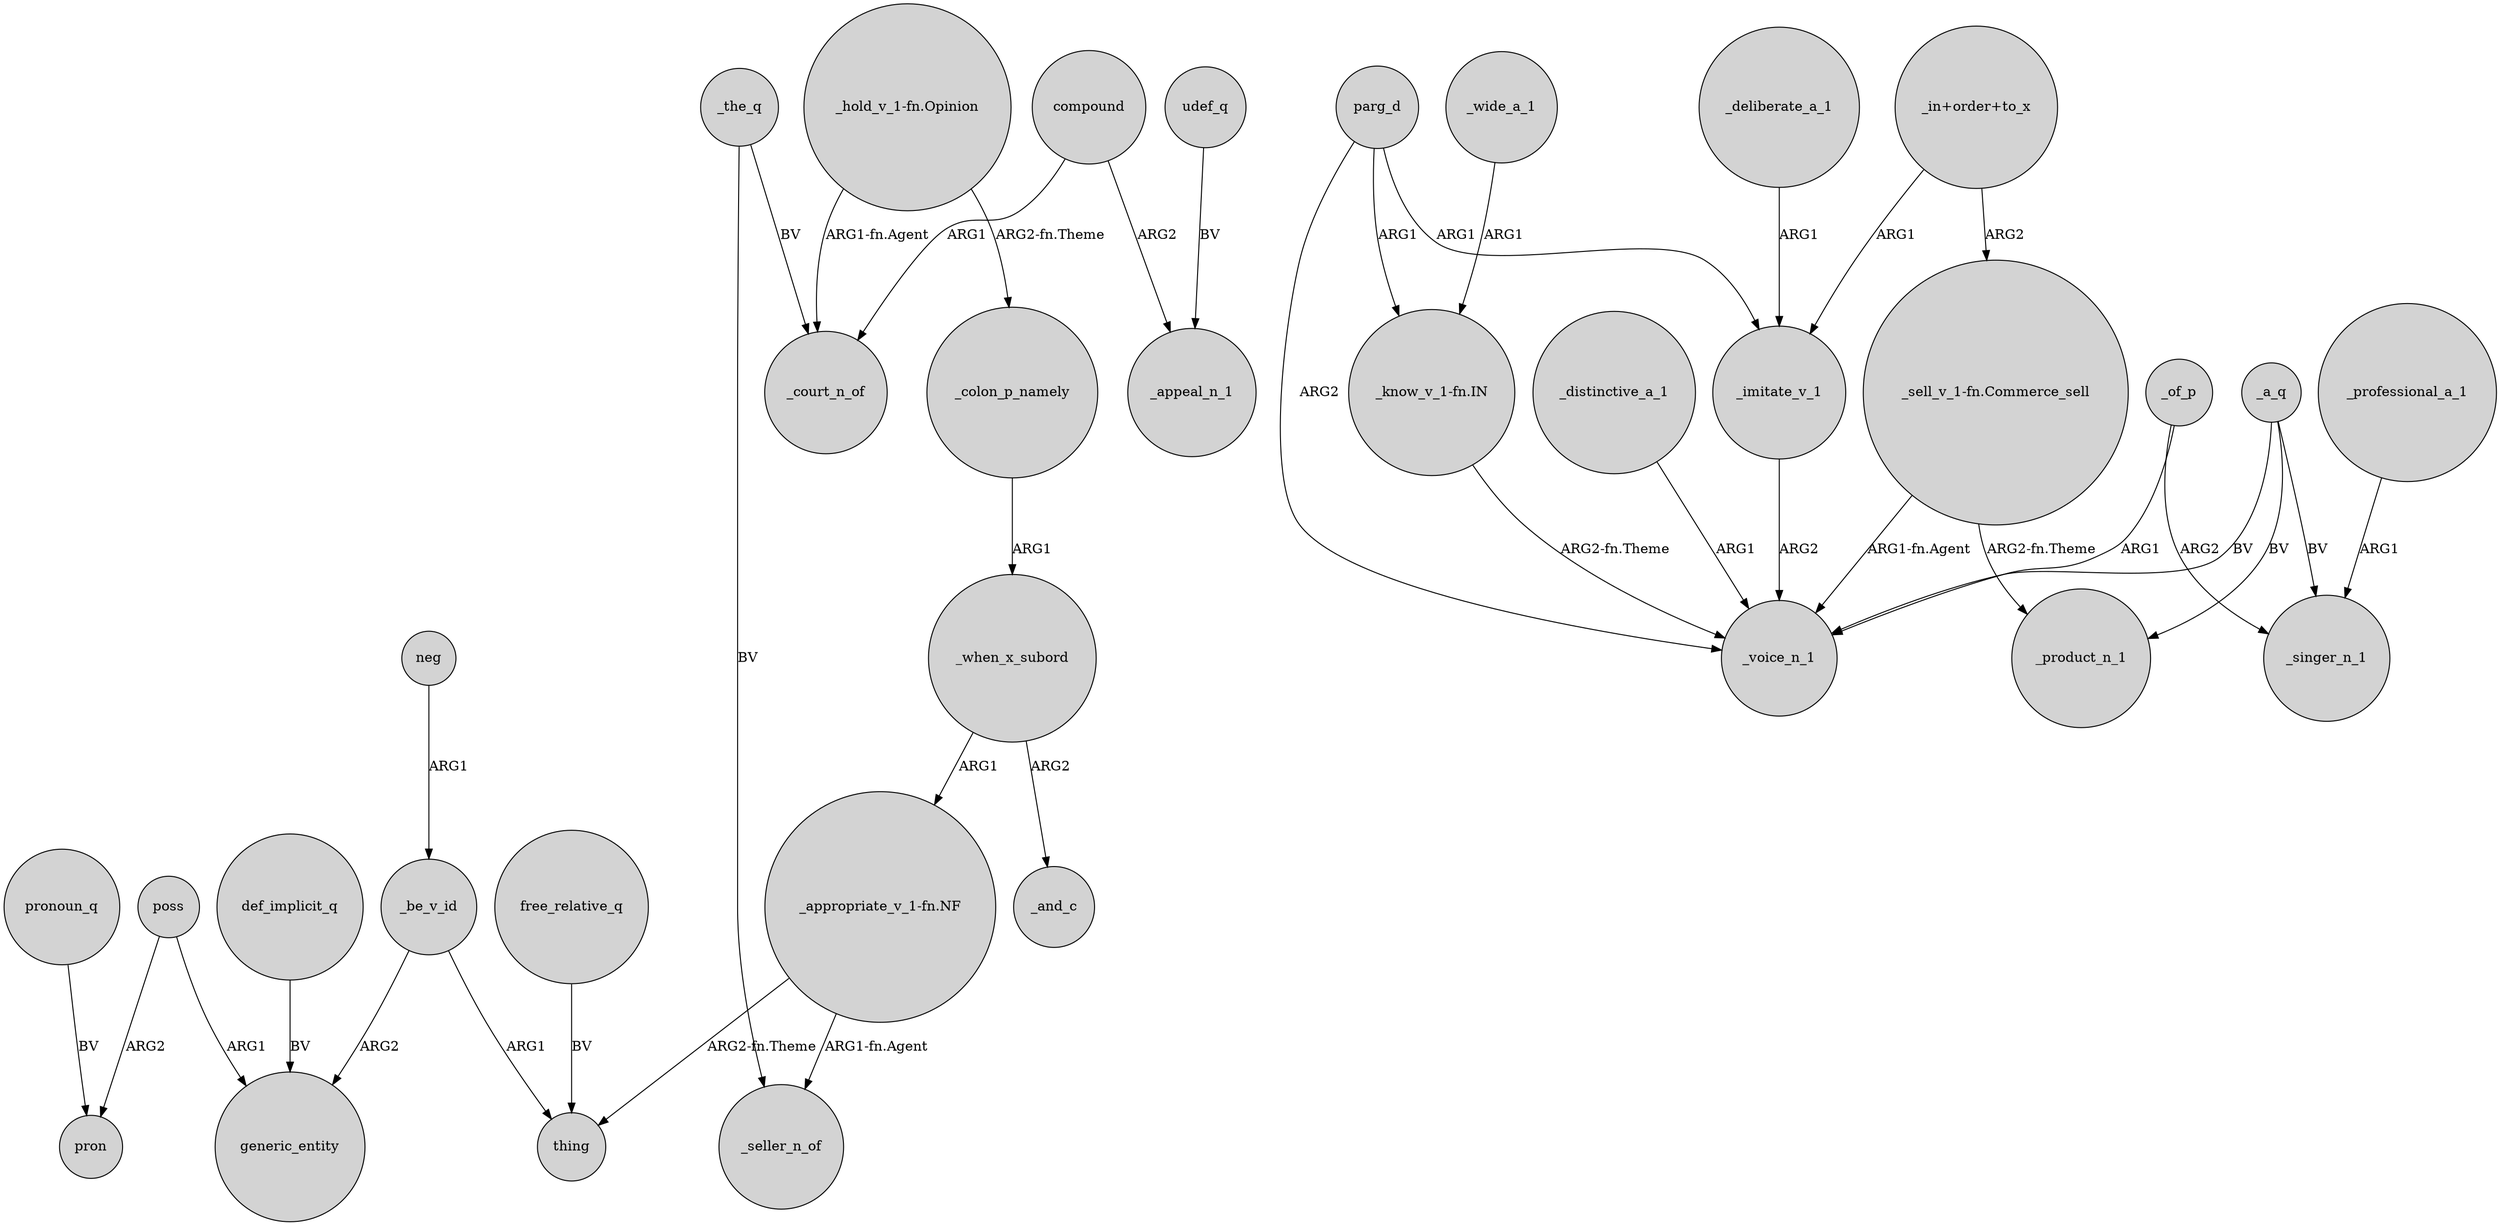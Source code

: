 digraph {
	node [shape=circle style=filled]
	"_appropriate_v_1-fn.NF" -> thing [label="ARG2-fn.Theme"]
	compound -> _appeal_n_1 [label=ARG2]
	poss -> generic_entity [label=ARG1]
	parg_d -> "_know_v_1-fn.IN" [label=ARG1]
	parg_d -> _voice_n_1 [label=ARG2]
	poss -> pron [label=ARG2]
	"_hold_v_1-fn.Opinion" -> _colon_p_namely [label="ARG2-fn.Theme"]
	_wide_a_1 -> "_know_v_1-fn.IN" [label=ARG1]
	_a_q -> _product_n_1 [label=BV]
	_the_q -> _court_n_of [label=BV]
	_colon_p_namely -> _when_x_subord [label=ARG1]
	_a_q -> _singer_n_1 [label=BV]
	_distinctive_a_1 -> _voice_n_1 [label=ARG1]
	"_in+order+to_x" -> _imitate_v_1 [label=ARG1]
	_imitate_v_1 -> _voice_n_1 [label=ARG2]
	"_know_v_1-fn.IN" -> _voice_n_1 [label="ARG2-fn.Theme"]
	_be_v_id -> generic_entity [label=ARG2]
	"_hold_v_1-fn.Opinion" -> _court_n_of [label="ARG1-fn.Agent"]
	_of_p -> _voice_n_1 [label=ARG1]
	pronoun_q -> pron [label=BV]
	_of_p -> _singer_n_1 [label=ARG2]
	udef_q -> _appeal_n_1 [label=BV]
	_when_x_subord -> _and_c [label=ARG2]
	"_sell_v_1-fn.Commerce_sell" -> _product_n_1 [label="ARG2-fn.Theme"]
	free_relative_q -> thing [label=BV]
	_professional_a_1 -> _singer_n_1 [label=ARG1]
	def_implicit_q -> generic_entity [label=BV]
	_a_q -> _voice_n_1 [label=BV]
	_be_v_id -> thing [label=ARG1]
	_deliberate_a_1 -> _imitate_v_1 [label=ARG1]
	"_sell_v_1-fn.Commerce_sell" -> _voice_n_1 [label="ARG1-fn.Agent"]
	parg_d -> _imitate_v_1 [label=ARG1]
	"_appropriate_v_1-fn.NF" -> _seller_n_of [label="ARG1-fn.Agent"]
	neg -> _be_v_id [label=ARG1]
	_when_x_subord -> "_appropriate_v_1-fn.NF" [label=ARG1]
	"_in+order+to_x" -> "_sell_v_1-fn.Commerce_sell" [label=ARG2]
	_the_q -> _seller_n_of [label=BV]
	compound -> _court_n_of [label=ARG1]
}
